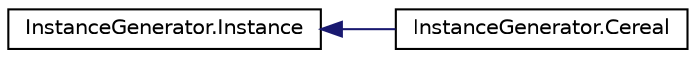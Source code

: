digraph "Graphical Class Hierarchy"
{
 // LATEX_PDF_SIZE
  edge [fontname="Helvetica",fontsize="10",labelfontname="Helvetica",labelfontsize="10"];
  node [fontname="Helvetica",fontsize="10",shape=record];
  rankdir="LR";
  Node0 [label="InstanceGenerator.Instance",height=0.2,width=0.4,color="black", fillcolor="white", style="filled",URL="$classInstanceGenerator_1_1Instance.html",tooltip=" "];
  Node0 -> Node1 [dir="back",color="midnightblue",fontsize="10",style="solid",fontname="Helvetica"];
  Node1 [label="InstanceGenerator.Cereal",height=0.2,width=0.4,color="black", fillcolor="white", style="filled",URL="$classInstanceGenerator_1_1Cereal.html",tooltip=" "];
}

